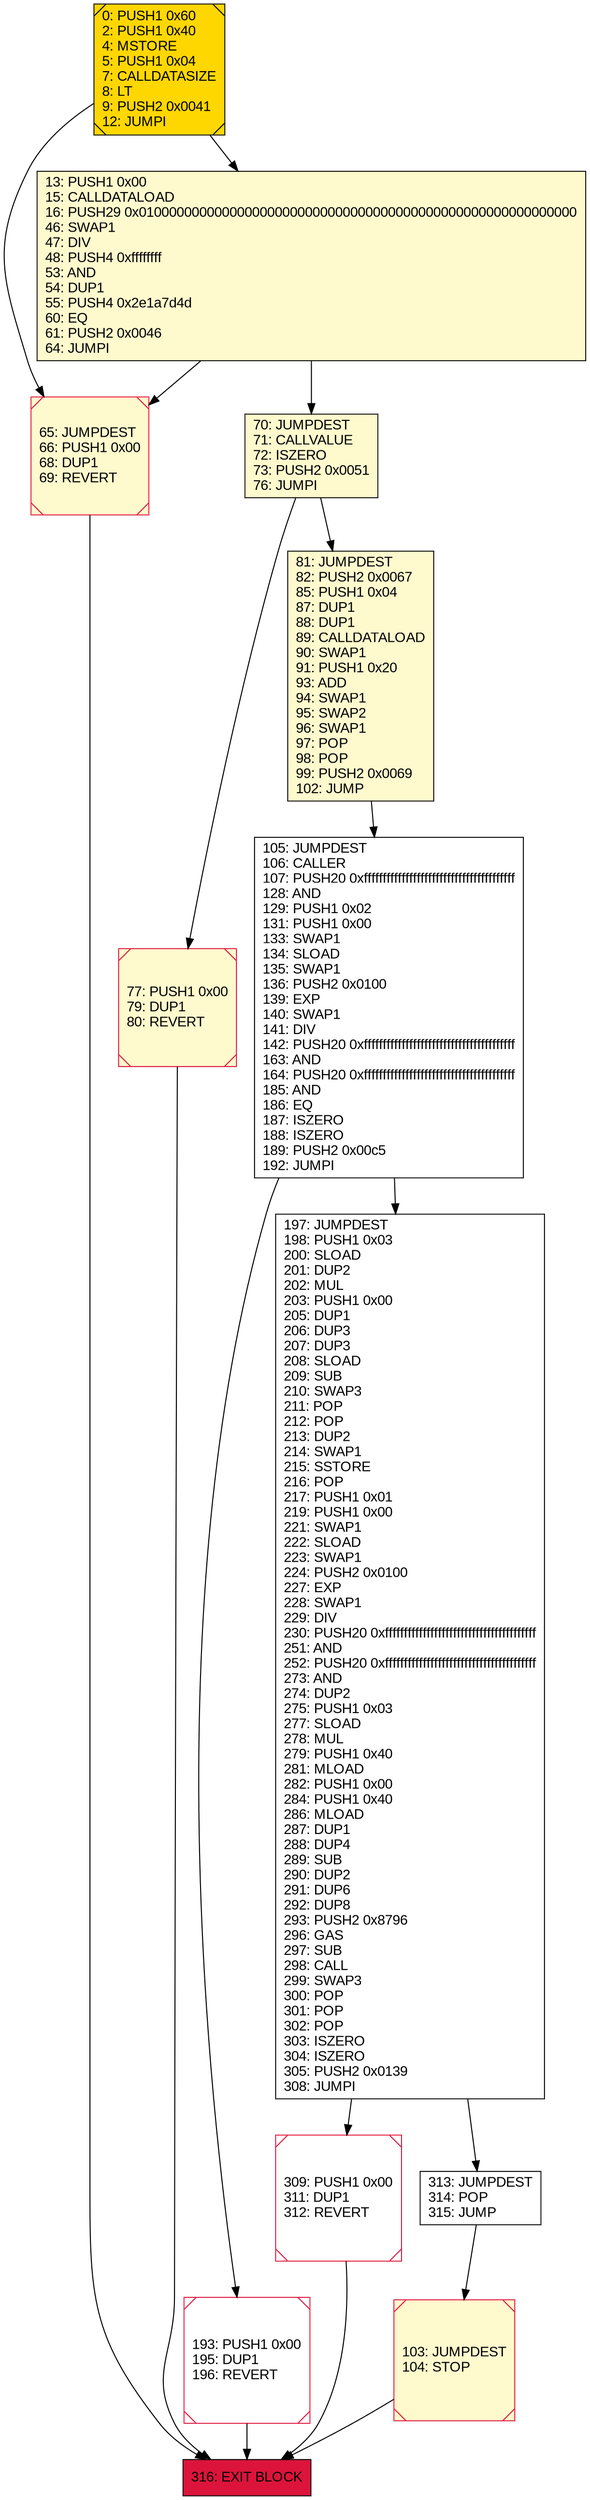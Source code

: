 digraph G {
bgcolor=transparent rankdir=UD;
node [shape=box style=filled color=black fillcolor=white fontname=arial fontcolor=black];
193 [label="193: PUSH1 0x00\l195: DUP1\l196: REVERT\l" shape=Msquare color=crimson ];
197 [label="197: JUMPDEST\l198: PUSH1 0x03\l200: SLOAD\l201: DUP2\l202: MUL\l203: PUSH1 0x00\l205: DUP1\l206: DUP3\l207: DUP3\l208: SLOAD\l209: SUB\l210: SWAP3\l211: POP\l212: POP\l213: DUP2\l214: SWAP1\l215: SSTORE\l216: POP\l217: PUSH1 0x01\l219: PUSH1 0x00\l221: SWAP1\l222: SLOAD\l223: SWAP1\l224: PUSH2 0x0100\l227: EXP\l228: SWAP1\l229: DIV\l230: PUSH20 0xffffffffffffffffffffffffffffffffffffffff\l251: AND\l252: PUSH20 0xffffffffffffffffffffffffffffffffffffffff\l273: AND\l274: DUP2\l275: PUSH1 0x03\l277: SLOAD\l278: MUL\l279: PUSH1 0x40\l281: MLOAD\l282: PUSH1 0x00\l284: PUSH1 0x40\l286: MLOAD\l287: DUP1\l288: DUP4\l289: SUB\l290: DUP2\l291: DUP6\l292: DUP8\l293: PUSH2 0x8796\l296: GAS\l297: SUB\l298: CALL\l299: SWAP3\l300: POP\l301: POP\l302: POP\l303: ISZERO\l304: ISZERO\l305: PUSH2 0x0139\l308: JUMPI\l" ];
105 [label="105: JUMPDEST\l106: CALLER\l107: PUSH20 0xffffffffffffffffffffffffffffffffffffffff\l128: AND\l129: PUSH1 0x02\l131: PUSH1 0x00\l133: SWAP1\l134: SLOAD\l135: SWAP1\l136: PUSH2 0x0100\l139: EXP\l140: SWAP1\l141: DIV\l142: PUSH20 0xffffffffffffffffffffffffffffffffffffffff\l163: AND\l164: PUSH20 0xffffffffffffffffffffffffffffffffffffffff\l185: AND\l186: EQ\l187: ISZERO\l188: ISZERO\l189: PUSH2 0x00c5\l192: JUMPI\l" ];
65 [label="65: JUMPDEST\l66: PUSH1 0x00\l68: DUP1\l69: REVERT\l" fillcolor=lemonchiffon shape=Msquare color=crimson ];
77 [label="77: PUSH1 0x00\l79: DUP1\l80: REVERT\l" fillcolor=lemonchiffon shape=Msquare color=crimson ];
13 [label="13: PUSH1 0x00\l15: CALLDATALOAD\l16: PUSH29 0x0100000000000000000000000000000000000000000000000000000000\l46: SWAP1\l47: DIV\l48: PUSH4 0xffffffff\l53: AND\l54: DUP1\l55: PUSH4 0x2e1a7d4d\l60: EQ\l61: PUSH2 0x0046\l64: JUMPI\l" fillcolor=lemonchiffon ];
81 [label="81: JUMPDEST\l82: PUSH2 0x0067\l85: PUSH1 0x04\l87: DUP1\l88: DUP1\l89: CALLDATALOAD\l90: SWAP1\l91: PUSH1 0x20\l93: ADD\l94: SWAP1\l95: SWAP2\l96: SWAP1\l97: POP\l98: POP\l99: PUSH2 0x0069\l102: JUMP\l" fillcolor=lemonchiffon ];
103 [label="103: JUMPDEST\l104: STOP\l" fillcolor=lemonchiffon shape=Msquare color=crimson ];
309 [label="309: PUSH1 0x00\l311: DUP1\l312: REVERT\l" shape=Msquare color=crimson ];
0 [label="0: PUSH1 0x60\l2: PUSH1 0x40\l4: MSTORE\l5: PUSH1 0x04\l7: CALLDATASIZE\l8: LT\l9: PUSH2 0x0041\l12: JUMPI\l" fillcolor=lemonchiffon shape=Msquare fillcolor=gold ];
70 [label="70: JUMPDEST\l71: CALLVALUE\l72: ISZERO\l73: PUSH2 0x0051\l76: JUMPI\l" fillcolor=lemonchiffon ];
316 [label="316: EXIT BLOCK\l" fillcolor=crimson ];
313 [label="313: JUMPDEST\l314: POP\l315: JUMP\l" ];
105 -> 193;
105 -> 197;
70 -> 81;
0 -> 13;
13 -> 70;
309 -> 316;
313 -> 103;
103 -> 316;
77 -> 316;
0 -> 65;
81 -> 105;
13 -> 65;
197 -> 309;
65 -> 316;
70 -> 77;
193 -> 316;
197 -> 313;
}
